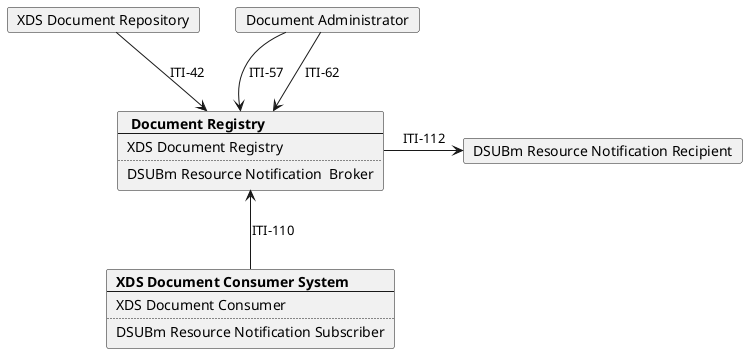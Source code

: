 @startuml
skinparam svgDimensionStyle false
skinparam componentStyle rectangle



hide footbox
/' title "DSUBm grouped with MHD grouping 2" '/


card "XDS Document Repository" as XDS_Repo 
card "Document Administrator" as DOC_Administrator
card  Registry [
  <b> Document Registry
  ----
  XDS Document Registry 
  ....
  DSUBm Resource Notification  Broker
]
card "DSUBm Resource Notification Recipient" as DSUBm_Recipient


card  Consumer_XDS[
  <b>XDS Document Consumer System
  ----
  XDS Document Consumer
  ....
  DSUBm Resource Notification Subscriber
]



DOC_Administrator --> Registry: ITI-57
DOC_Administrator --> Registry: ITI-62

XDS_Repo -d-> Registry: ITI-42

Consumer_XDS -u-> Registry: ITI-110
Registry -r-> DSUBm_Recipient: ITI-112

@enduml